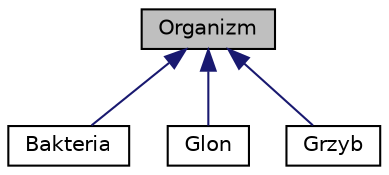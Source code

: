 digraph "Organizm"
{
 // LATEX_PDF_SIZE
  edge [fontname="Helvetica",fontsize="10",labelfontname="Helvetica",labelfontsize="10"];
  node [fontname="Helvetica",fontsize="10",shape=record];
  Node1 [label="Organizm",height=0.2,width=0.4,color="black", fillcolor="grey75", style="filled", fontcolor="black",tooltip="Klasa Organizm, która jest dziedziczona przez podklasy gatunków."];
  Node1 -> Node2 [dir="back",color="midnightblue",fontsize="10",style="solid",fontname="Helvetica"];
  Node2 [label="Bakteria",height=0.2,width=0.4,color="black", fillcolor="white", style="filled",URL="$class_bakteria.html",tooltip=" "];
  Node1 -> Node3 [dir="back",color="midnightblue",fontsize="10",style="solid",fontname="Helvetica"];
  Node3 [label="Glon",height=0.2,width=0.4,color="black", fillcolor="white", style="filled",URL="$class_glon.html",tooltip=" "];
  Node1 -> Node4 [dir="back",color="midnightblue",fontsize="10",style="solid",fontname="Helvetica"];
  Node4 [label="Grzyb",height=0.2,width=0.4,color="black", fillcolor="white", style="filled",URL="$class_grzyb.html",tooltip="Organizm oczyszczający Srodowisko z martwych organizmów."];
}
